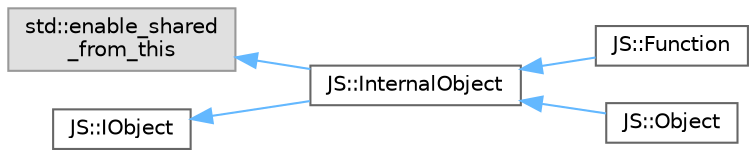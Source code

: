 digraph "Graphical Class Hierarchy"
{
 // LATEX_PDF_SIZE
  bgcolor="transparent";
  edge [fontname=Helvetica,fontsize=10,labelfontname=Helvetica,labelfontsize=10];
  node [fontname=Helvetica,fontsize=10,shape=box,height=0.2,width=0.4];
  rankdir="LR";
  Node0 [id="Node000000",label="std::enable_shared\l_from_this",height=0.2,width=0.4,color="grey60", fillcolor="#E0E0E0", style="filled",tooltip=" "];
  Node0 -> Node1 [id="edge3_Node000000_Node000001",dir="back",color="steelblue1",style="solid",tooltip=" "];
  Node1 [id="Node000001",label="JS::InternalObject",height=0.2,width=0.4,color="grey40", fillcolor="white", style="filled",URL="$classJS_1_1InternalObject.html",tooltip="Represents a base object for all JavaScript-like objects in C++."];
  Node1 -> Node2 [id="edge4_Node000001_Node000002",dir="back",color="steelblue1",style="solid",tooltip=" "];
  Node2 [id="Node000002",label="JS::Function",height=0.2,width=0.4,color="grey40", fillcolor="white", style="filled",URL="$classJS_1_1Function.html",tooltip="Represents a JavaScript-like function object in C++."];
  Node1 -> Node3 [id="edge5_Node000001_Node000003",dir="back",color="steelblue1",style="solid",tooltip=" "];
  Node3 [id="Node000003",label="JS::Object",height=0.2,width=0.4,color="grey40", fillcolor="white", style="filled",URL="$classJS_1_1Object.html",tooltip="Represents a JavaScript-like object in C++."];
  Node4 [id="Node000004",label="JS::IObject",height=0.2,width=0.4,color="grey40", fillcolor="white", style="filled",URL="$classJS_1_1IObject.html",tooltip="Represents a base object for all JavaScript-like objects in C++."];
  Node4 -> Node1 [id="edge6_Node000004_Node000001",dir="back",color="steelblue1",style="solid",tooltip=" "];
}
